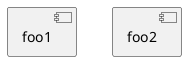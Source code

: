 {
  "sha1": "7f0tglhiwmokuvp2d90swevz7p2inqj",
  "insertion": {
    "when": "2024-05-30T20:48:21.186Z",
    "url": "https://forum.plantuml.net/11052/remove-unlinked-components",
    "user": "plantuml@gmail.com"
  }
}
@startuml
component foo1 $tag1 $corecomponent
component foo2
component foo3 $tag1
remove $tag1
restore $corecomponent
@enduml

